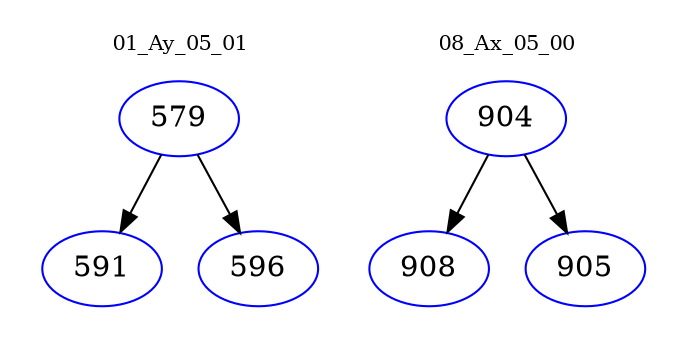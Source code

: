 digraph{
subgraph cluster_0 {
color = white
label = "01_Ay_05_01";
fontsize=10;
T0_579 [label="579", color="blue"]
T0_579 -> T0_591 [color="black"]
T0_591 [label="591", color="blue"]
T0_579 -> T0_596 [color="black"]
T0_596 [label="596", color="blue"]
}
subgraph cluster_1 {
color = white
label = "08_Ax_05_00";
fontsize=10;
T1_904 [label="904", color="blue"]
T1_904 -> T1_908 [color="black"]
T1_908 [label="908", color="blue"]
T1_904 -> T1_905 [color="black"]
T1_905 [label="905", color="blue"]
}
}
